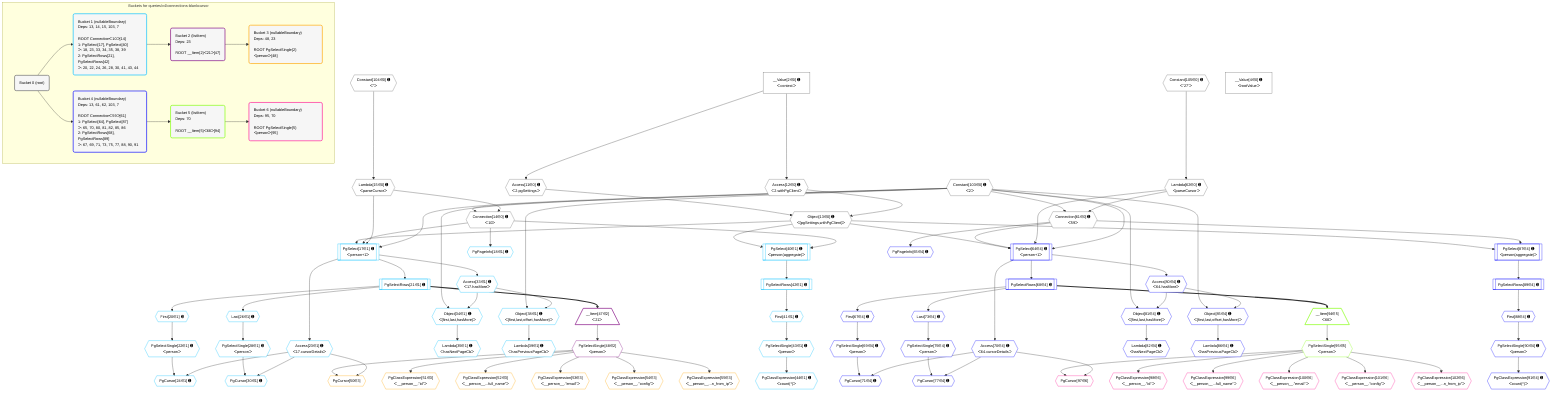 %%{init: {'themeVariables': { 'fontSize': '12px'}}}%%
graph TD
    classDef path fill:#eee,stroke:#000,color:#000
    classDef plan fill:#fff,stroke-width:1px,color:#000
    classDef itemplan fill:#fff,stroke-width:2px,color:#000
    classDef unbatchedplan fill:#dff,stroke-width:1px,color:#000
    classDef sideeffectplan fill:#fcc,stroke-width:2px,color:#000
    classDef bucket fill:#f6f6f6,color:#000,stroke-width:2px,text-align:left


    %% plan dependencies
    Object13{{"Object[13∈0] ➊<br />ᐸ{pgSettings,withPgClient}ᐳ"}}:::plan
    Access11{{"Access[11∈0] ➊<br />ᐸ2.pgSettingsᐳ"}}:::plan
    Access12{{"Access[12∈0] ➊<br />ᐸ2.withPgClientᐳ"}}:::plan
    Access11 & Access12 --> Object13
    Connection14{{"Connection[14∈0] ➊<br />ᐸ10ᐳ"}}:::plan
    Constant103{{"Constant[103∈0] ➊<br />ᐸ2ᐳ"}}:::plan
    Lambda15{{"Lambda[15∈0] ➊<br />ᐸparseCursorᐳ"}}:::plan
    Constant103 & Lambda15 --> Connection14
    Connection61{{"Connection[61∈0] ➊<br />ᐸ59ᐳ"}}:::plan
    Lambda62{{"Lambda[62∈0] ➊<br />ᐸparseCursorᐳ"}}:::plan
    Constant103 & Lambda62 --> Connection61
    __Value2["__Value[2∈0] ➊<br />ᐸcontextᐳ"]:::plan
    __Value2 --> Access11
    __Value2 --> Access12
    Constant104{{"Constant[104∈0] ➊<br />ᐸ''ᐳ"}}:::plan
    Constant104 --> Lambda15
    Constant105{{"Constant[105∈0] ➊<br />ᐸ'27'ᐳ"}}:::plan
    Constant105 --> Lambda62
    __Value4["__Value[4∈0] ➊<br />ᐸrootValueᐳ"]:::plan
    PgSelect17[["PgSelect[17∈1] ➊<br />ᐸperson+1ᐳ"]]:::plan
    Object13 & Connection14 & Lambda15 & Constant103 --> PgSelect17
    Object38{{"Object[38∈1] ➊<br />ᐸ{first,last,offset,hasMore}ᐳ"}}:::plan
    Access33{{"Access[33∈1] ➊<br />ᐸ17.hasMoreᐳ"}}:::plan
    Constant103 & Access33 --> Object38
    Object34{{"Object[34∈1] ➊<br />ᐸ{first,last,hasMore}ᐳ"}}:::plan
    Constant103 & Access33 --> Object34
    PgCursor24{{"PgCursor[24∈1] ➊"}}:::plan
    PgSelectSingle22{{"PgSelectSingle[22∈1] ➊<br />ᐸpersonᐳ"}}:::plan
    Access23{{"Access[23∈1] ➊<br />ᐸ17.cursorDetailsᐳ"}}:::plan
    PgSelectSingle22 & Access23 --> PgCursor24
    PgCursor30{{"PgCursor[30∈1] ➊"}}:::plan
    PgSelectSingle28{{"PgSelectSingle[28∈1] ➊<br />ᐸpersonᐳ"}}:::plan
    PgSelectSingle28 & Access23 --> PgCursor30
    PgSelect40[["PgSelect[40∈1] ➊<br />ᐸperson(aggregate)ᐳ"]]:::plan
    Object13 & Connection14 --> PgSelect40
    PgPageInfo18{{"PgPageInfo[18∈1] ➊"}}:::plan
    Connection14 --> PgPageInfo18
    First20{{"First[20∈1] ➊"}}:::plan
    PgSelectRows21[["PgSelectRows[21∈1] ➊"]]:::plan
    PgSelectRows21 --> First20
    PgSelect17 --> PgSelectRows21
    First20 --> PgSelectSingle22
    PgSelect17 --> Access23
    Last26{{"Last[26∈1] ➊"}}:::plan
    PgSelectRows21 --> Last26
    Last26 --> PgSelectSingle28
    PgSelect17 --> Access33
    Lambda35{{"Lambda[35∈1] ➊<br />ᐸhasNextPageCbᐳ"}}:::plan
    Object34 --> Lambda35
    Lambda39{{"Lambda[39∈1] ➊<br />ᐸhasPreviousPageCbᐳ"}}:::plan
    Object38 --> Lambda39
    First41{{"First[41∈1] ➊"}}:::plan
    PgSelectRows42[["PgSelectRows[42∈1] ➊"]]:::plan
    PgSelectRows42 --> First41
    PgSelect40 --> PgSelectRows42
    PgSelectSingle43{{"PgSelectSingle[43∈1] ➊<br />ᐸpersonᐳ"}}:::plan
    First41 --> PgSelectSingle43
    PgClassExpression44{{"PgClassExpression[44∈1] ➊<br />ᐸcount(*)ᐳ"}}:::plan
    PgSelectSingle43 --> PgClassExpression44
    __Item47[/"__Item[47∈2]<br />ᐸ21ᐳ"\]:::itemplan
    PgSelectRows21 ==> __Item47
    PgSelectSingle48{{"PgSelectSingle[48∈2]<br />ᐸpersonᐳ"}}:::plan
    __Item47 --> PgSelectSingle48
    PgCursor50{{"PgCursor[50∈3]"}}:::plan
    PgSelectSingle48 & Access23 --> PgCursor50
    PgClassExpression51{{"PgClassExpression[51∈3]<br />ᐸ__person__.”id”ᐳ"}}:::plan
    PgSelectSingle48 --> PgClassExpression51
    PgClassExpression52{{"PgClassExpression[52∈3]<br />ᐸ__person__...full_name”ᐳ"}}:::plan
    PgSelectSingle48 --> PgClassExpression52
    PgClassExpression53{{"PgClassExpression[53∈3]<br />ᐸ__person__.”email”ᐳ"}}:::plan
    PgSelectSingle48 --> PgClassExpression53
    PgClassExpression54{{"PgClassExpression[54∈3]<br />ᐸ__person__.”config”ᐳ"}}:::plan
    PgSelectSingle48 --> PgClassExpression54
    PgClassExpression55{{"PgClassExpression[55∈3]<br />ᐸ__person__...n_from_ip”ᐳ"}}:::plan
    PgSelectSingle48 --> PgClassExpression55
    PgSelect64[["PgSelect[64∈4] ➊<br />ᐸperson+1ᐳ"]]:::plan
    Object13 & Connection61 & Lambda62 & Constant103 --> PgSelect64
    Object85{{"Object[85∈4] ➊<br />ᐸ{first,last,offset,hasMore}ᐳ"}}:::plan
    Access80{{"Access[80∈4] ➊<br />ᐸ64.hasMoreᐳ"}}:::plan
    Constant103 & Access80 --> Object85
    Object81{{"Object[81∈4] ➊<br />ᐸ{first,last,hasMore}ᐳ"}}:::plan
    Constant103 & Access80 --> Object81
    PgCursor71{{"PgCursor[71∈4] ➊"}}:::plan
    PgSelectSingle69{{"PgSelectSingle[69∈4] ➊<br />ᐸpersonᐳ"}}:::plan
    Access70{{"Access[70∈4] ➊<br />ᐸ64.cursorDetailsᐳ"}}:::plan
    PgSelectSingle69 & Access70 --> PgCursor71
    PgCursor77{{"PgCursor[77∈4] ➊"}}:::plan
    PgSelectSingle75{{"PgSelectSingle[75∈4] ➊<br />ᐸpersonᐳ"}}:::plan
    PgSelectSingle75 & Access70 --> PgCursor77
    PgSelect87[["PgSelect[87∈4] ➊<br />ᐸperson(aggregate)ᐳ"]]:::plan
    Object13 & Connection61 --> PgSelect87
    PgPageInfo65{{"PgPageInfo[65∈4] ➊"}}:::plan
    Connection61 --> PgPageInfo65
    First67{{"First[67∈4] ➊"}}:::plan
    PgSelectRows68[["PgSelectRows[68∈4] ➊"]]:::plan
    PgSelectRows68 --> First67
    PgSelect64 --> PgSelectRows68
    First67 --> PgSelectSingle69
    PgSelect64 --> Access70
    Last73{{"Last[73∈4] ➊"}}:::plan
    PgSelectRows68 --> Last73
    Last73 --> PgSelectSingle75
    PgSelect64 --> Access80
    Lambda82{{"Lambda[82∈4] ➊<br />ᐸhasNextPageCbᐳ"}}:::plan
    Object81 --> Lambda82
    Lambda86{{"Lambda[86∈4] ➊<br />ᐸhasPreviousPageCbᐳ"}}:::plan
    Object85 --> Lambda86
    First88{{"First[88∈4] ➊"}}:::plan
    PgSelectRows89[["PgSelectRows[89∈4] ➊"]]:::plan
    PgSelectRows89 --> First88
    PgSelect87 --> PgSelectRows89
    PgSelectSingle90{{"PgSelectSingle[90∈4] ➊<br />ᐸpersonᐳ"}}:::plan
    First88 --> PgSelectSingle90
    PgClassExpression91{{"PgClassExpression[91∈4] ➊<br />ᐸcount(*)ᐳ"}}:::plan
    PgSelectSingle90 --> PgClassExpression91
    __Item94[/"__Item[94∈5]<br />ᐸ68ᐳ"\]:::itemplan
    PgSelectRows68 ==> __Item94
    PgSelectSingle95{{"PgSelectSingle[95∈5]<br />ᐸpersonᐳ"}}:::plan
    __Item94 --> PgSelectSingle95
    PgCursor97{{"PgCursor[97∈6]"}}:::plan
    PgSelectSingle95 & Access70 --> PgCursor97
    PgClassExpression98{{"PgClassExpression[98∈6]<br />ᐸ__person__.”id”ᐳ"}}:::plan
    PgSelectSingle95 --> PgClassExpression98
    PgClassExpression99{{"PgClassExpression[99∈6]<br />ᐸ__person__...full_name”ᐳ"}}:::plan
    PgSelectSingle95 --> PgClassExpression99
    PgClassExpression100{{"PgClassExpression[100∈6]<br />ᐸ__person__.”email”ᐳ"}}:::plan
    PgSelectSingle95 --> PgClassExpression100
    PgClassExpression101{{"PgClassExpression[101∈6]<br />ᐸ__person__.”config”ᐳ"}}:::plan
    PgSelectSingle95 --> PgClassExpression101
    PgClassExpression102{{"PgClassExpression[102∈6]<br />ᐸ__person__...n_from_ip”ᐳ"}}:::plan
    PgSelectSingle95 --> PgClassExpression102

    %% define steps

    subgraph "Buckets for queries/v4/connections-blankcursor"
    Bucket0("Bucket 0 (root)"):::bucket
    classDef bucket0 stroke:#696969
    class Bucket0,__Value2,__Value4,Access11,Access12,Object13,Connection14,Lambda15,Connection61,Lambda62,Constant103,Constant104,Constant105 bucket0
    Bucket1("Bucket 1 (nullableBoundary)<br />Deps: 13, 14, 15, 103, 7<br /><br />ROOT Connectionᐸ10ᐳ[14]<br />1: PgSelect[17], PgSelect[40]<br />ᐳ: 18, 23, 33, 34, 35, 38, 39<br />2: PgSelectRows[21], PgSelectRows[42]<br />ᐳ: 20, 22, 24, 26, 28, 30, 41, 43, 44"):::bucket
    classDef bucket1 stroke:#00bfff
    class Bucket1,PgSelect17,PgPageInfo18,First20,PgSelectRows21,PgSelectSingle22,Access23,PgCursor24,Last26,PgSelectSingle28,PgCursor30,Access33,Object34,Lambda35,Object38,Lambda39,PgSelect40,First41,PgSelectRows42,PgSelectSingle43,PgClassExpression44 bucket1
    Bucket2("Bucket 2 (listItem)<br />Deps: 23<br /><br />ROOT __Item{2}ᐸ21ᐳ[47]"):::bucket
    classDef bucket2 stroke:#7f007f
    class Bucket2,__Item47,PgSelectSingle48 bucket2
    Bucket3("Bucket 3 (nullableBoundary)<br />Deps: 48, 23<br /><br />ROOT PgSelectSingle{2}ᐸpersonᐳ[48]"):::bucket
    classDef bucket3 stroke:#ffa500
    class Bucket3,PgCursor50,PgClassExpression51,PgClassExpression52,PgClassExpression53,PgClassExpression54,PgClassExpression55 bucket3
    Bucket4("Bucket 4 (nullableBoundary)<br />Deps: 13, 61, 62, 103, 7<br /><br />ROOT Connectionᐸ59ᐳ[61]<br />1: PgSelect[64], PgSelect[87]<br />ᐳ: 65, 70, 80, 81, 82, 85, 86<br />2: PgSelectRows[68], PgSelectRows[89]<br />ᐳ: 67, 69, 71, 73, 75, 77, 88, 90, 91"):::bucket
    classDef bucket4 stroke:#0000ff
    class Bucket4,PgSelect64,PgPageInfo65,First67,PgSelectRows68,PgSelectSingle69,Access70,PgCursor71,Last73,PgSelectSingle75,PgCursor77,Access80,Object81,Lambda82,Object85,Lambda86,PgSelect87,First88,PgSelectRows89,PgSelectSingle90,PgClassExpression91 bucket4
    Bucket5("Bucket 5 (listItem)<br />Deps: 70<br /><br />ROOT __Item{5}ᐸ68ᐳ[94]"):::bucket
    classDef bucket5 stroke:#7fff00
    class Bucket5,__Item94,PgSelectSingle95 bucket5
    Bucket6("Bucket 6 (nullableBoundary)<br />Deps: 95, 70<br /><br />ROOT PgSelectSingle{5}ᐸpersonᐳ[95]"):::bucket
    classDef bucket6 stroke:#ff1493
    class Bucket6,PgCursor97,PgClassExpression98,PgClassExpression99,PgClassExpression100,PgClassExpression101,PgClassExpression102 bucket6
    Bucket0 --> Bucket1 & Bucket4
    Bucket1 --> Bucket2
    Bucket2 --> Bucket3
    Bucket4 --> Bucket5
    Bucket5 --> Bucket6
    end